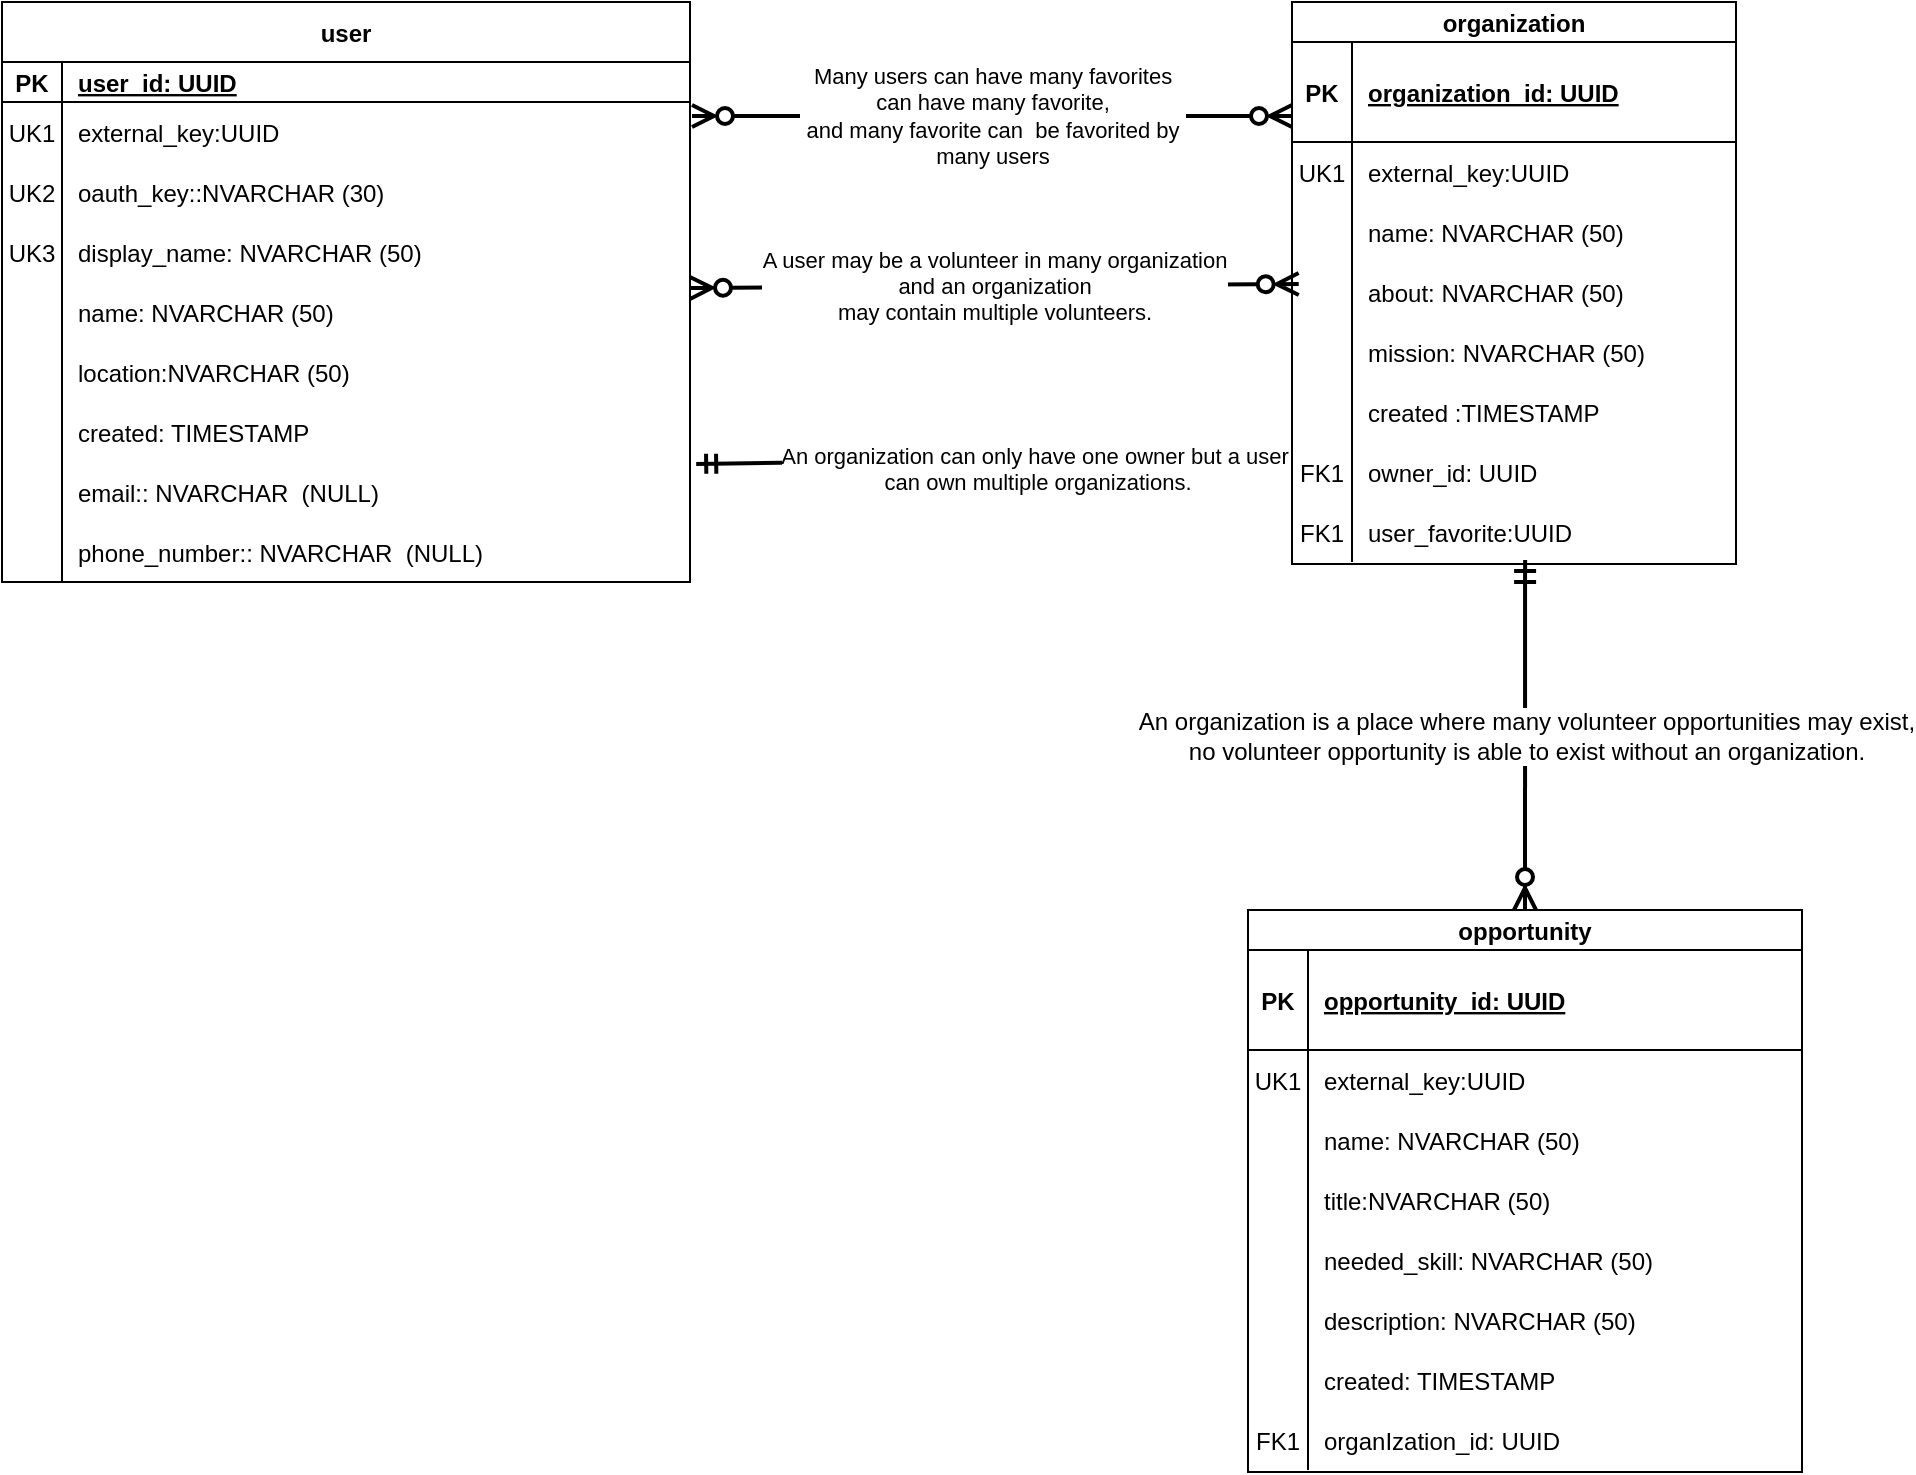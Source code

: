 <mxfile version="16.5.1" type="device"><diagram id="hdB07s7TvO5ljx2yre0G" name="Page-1"><mxGraphModel dx="1038" dy="1049" grid="0" gridSize="10" guides="1" tooltips="1" connect="1" arrows="1" fold="1" page="0" pageScale="1" pageWidth="850" pageHeight="1100" background="#ffffff" math="0" shadow="0"><root><mxCell id="0"/><mxCell id="1" parent="0"/><mxCell id="2" value="user" style="shape=table;startSize=30;container=1;collapsible=1;childLayout=tableLayout;fixedRows=1;rowLines=0;fontStyle=1;align=center;resizeLast=1;" parent="1" vertex="1"><mxGeometry x="322" y="-95" width="344" height="290" as="geometry"/></mxCell><mxCell id="3" value="" style="shape=tableRow;horizontal=0;startSize=0;swimlaneHead=0;swimlaneBody=0;fillColor=none;collapsible=0;dropTarget=0;points=[[0,0.5],[1,0.5]];portConstraint=eastwest;top=0;left=0;right=0;bottom=1;" parent="2" vertex="1"><mxGeometry y="30" width="344" height="20" as="geometry"/></mxCell><mxCell id="4" value="PK" style="shape=partialRectangle;connectable=0;fillColor=none;top=0;left=0;bottom=0;right=0;fontStyle=1;overflow=hidden;" parent="3" vertex="1"><mxGeometry width="30" height="20" as="geometry"><mxRectangle width="30" height="20" as="alternateBounds"/></mxGeometry></mxCell><mxCell id="5" value="user_id: UUID" style="shape=partialRectangle;connectable=0;fillColor=none;top=0;left=0;bottom=0;right=0;align=left;spacingLeft=6;fontStyle=5;overflow=hidden;" parent="3" vertex="1"><mxGeometry x="30" width="314" height="20" as="geometry"><mxRectangle width="314" height="20" as="alternateBounds"/></mxGeometry></mxCell><mxCell id="gmIHxXnvU75Gty6oHDQa-71" value="" style="shape=tableRow;horizontal=0;startSize=0;swimlaneHead=0;swimlaneBody=0;fillColor=none;collapsible=0;dropTarget=0;points=[[0,0.5],[1,0.5]];portConstraint=eastwest;top=0;left=0;right=0;bottom=0;" parent="2" vertex="1"><mxGeometry y="50" width="344" height="30" as="geometry"/></mxCell><mxCell id="gmIHxXnvU75Gty6oHDQa-72" value="UK1" style="shape=partialRectangle;connectable=0;fillColor=none;top=0;left=0;bottom=0;right=0;editable=1;overflow=hidden;" parent="gmIHxXnvU75Gty6oHDQa-71" vertex="1"><mxGeometry width="30" height="30" as="geometry"><mxRectangle width="30" height="30" as="alternateBounds"/></mxGeometry></mxCell><mxCell id="gmIHxXnvU75Gty6oHDQa-73" value="external_key:UUID" style="shape=partialRectangle;connectable=0;fillColor=none;top=0;left=0;bottom=0;right=0;align=left;spacingLeft=6;overflow=hidden;" parent="gmIHxXnvU75Gty6oHDQa-71" vertex="1"><mxGeometry x="30" width="314" height="30" as="geometry"><mxRectangle width="314" height="30" as="alternateBounds"/></mxGeometry></mxCell><mxCell id="6" value="" style="shape=tableRow;horizontal=0;startSize=0;swimlaneHead=0;swimlaneBody=0;fillColor=none;collapsible=0;dropTarget=0;points=[[0,0.5],[1,0.5]];portConstraint=eastwest;top=0;left=0;right=0;bottom=0;" parent="2" vertex="1"><mxGeometry y="80" width="344" height="30" as="geometry"/></mxCell><mxCell id="7" value="UK2" style="shape=partialRectangle;connectable=0;fillColor=none;top=0;left=0;bottom=0;right=0;editable=1;overflow=hidden;" parent="6" vertex="1"><mxGeometry width="30" height="30" as="geometry"><mxRectangle width="30" height="30" as="alternateBounds"/></mxGeometry></mxCell><mxCell id="8" value="oauth_key::NVARCHAR (30)" style="shape=partialRectangle;connectable=0;fillColor=none;top=0;left=0;bottom=0;right=0;align=left;spacingLeft=6;overflow=hidden;" parent="6" vertex="1"><mxGeometry x="30" width="314" height="30" as="geometry"><mxRectangle width="314" height="30" as="alternateBounds"/></mxGeometry></mxCell><mxCell id="9" value="" style="shape=tableRow;horizontal=0;startSize=0;swimlaneHead=0;swimlaneBody=0;fillColor=none;collapsible=0;dropTarget=0;points=[[0,0.5],[1,0.5]];portConstraint=eastwest;top=0;left=0;right=0;bottom=0;" parent="2" vertex="1"><mxGeometry y="110" width="344" height="30" as="geometry"/></mxCell><mxCell id="10" value="UK3" style="shape=partialRectangle;connectable=0;fillColor=none;top=0;left=0;bottom=0;right=0;editable=1;overflow=hidden;" parent="9" vertex="1"><mxGeometry width="30" height="30" as="geometry"><mxRectangle width="30" height="30" as="alternateBounds"/></mxGeometry></mxCell><mxCell id="11" value="display_name: NVARCHAR (50)" style="shape=partialRectangle;connectable=0;fillColor=none;top=0;left=0;bottom=0;right=0;align=left;spacingLeft=6;overflow=hidden;" parent="9" vertex="1"><mxGeometry x="30" width="314" height="30" as="geometry"><mxRectangle width="314" height="30" as="alternateBounds"/></mxGeometry></mxCell><mxCell id="12" value="" style="shape=tableRow;horizontal=0;startSize=0;swimlaneHead=0;swimlaneBody=0;fillColor=none;collapsible=0;dropTarget=0;points=[[0,0.5],[1,0.5]];portConstraint=eastwest;top=0;left=0;right=0;bottom=0;" parent="2" vertex="1"><mxGeometry y="140" width="344" height="30" as="geometry"/></mxCell><mxCell id="13" value="" style="shape=partialRectangle;connectable=0;fillColor=none;top=0;left=0;bottom=0;right=0;editable=1;overflow=hidden;" parent="12" vertex="1"><mxGeometry width="30" height="30" as="geometry"><mxRectangle width="30" height="30" as="alternateBounds"/></mxGeometry></mxCell><mxCell id="14" value="name: NVARCHAR (50)" style="shape=partialRectangle;connectable=0;fillColor=none;top=0;left=0;bottom=0;right=0;align=left;spacingLeft=6;overflow=hidden;" parent="12" vertex="1"><mxGeometry x="30" width="314" height="30" as="geometry"><mxRectangle width="314" height="30" as="alternateBounds"/></mxGeometry></mxCell><mxCell id="gmIHxXnvU75Gty6oHDQa-65" value="" style="shape=tableRow;horizontal=0;startSize=0;swimlaneHead=0;swimlaneBody=0;fillColor=none;collapsible=0;dropTarget=0;points=[[0,0.5],[1,0.5]];portConstraint=eastwest;top=0;left=0;right=0;bottom=0;" parent="2" vertex="1"><mxGeometry y="170" width="344" height="30" as="geometry"/></mxCell><mxCell id="gmIHxXnvU75Gty6oHDQa-66" value="" style="shape=partialRectangle;connectable=0;fillColor=none;top=0;left=0;bottom=0;right=0;editable=1;overflow=hidden;" parent="gmIHxXnvU75Gty6oHDQa-65" vertex="1"><mxGeometry width="30" height="30" as="geometry"><mxRectangle width="30" height="30" as="alternateBounds"/></mxGeometry></mxCell><mxCell id="gmIHxXnvU75Gty6oHDQa-67" value="location:NVARCHAR (50)" style="shape=partialRectangle;connectable=0;fillColor=none;top=0;left=0;bottom=0;right=0;align=left;spacingLeft=6;overflow=hidden;" parent="gmIHxXnvU75Gty6oHDQa-65" vertex="1"><mxGeometry x="30" width="314" height="30" as="geometry"><mxRectangle width="314" height="30" as="alternateBounds"/></mxGeometry></mxCell><mxCell id="gmIHxXnvU75Gty6oHDQa-68" value="" style="shape=tableRow;horizontal=0;startSize=0;swimlaneHead=0;swimlaneBody=0;fillColor=none;collapsible=0;dropTarget=0;points=[[0,0.5],[1,0.5]];portConstraint=eastwest;top=0;left=0;right=0;bottom=0;" parent="2" vertex="1"><mxGeometry y="200" width="344" height="30" as="geometry"/></mxCell><mxCell id="gmIHxXnvU75Gty6oHDQa-69" value="&#10;&#10;&lt;span style=&quot;color: rgb(0, 0, 0); font-family: helvetica; font-size: 12px; font-style: normal; font-weight: 400; letter-spacing: normal; text-align: left; text-indent: 0px; text-transform: none; word-spacing: 0px; background-color: rgb(255, 255, 255); display: inline; float: none;&quot;&gt;age: INTEGER&lt;/span&gt;&#10;&#10;" style="shape=partialRectangle;connectable=0;fillColor=none;top=0;left=0;bottom=0;right=0;editable=1;overflow=hidden;" parent="gmIHxXnvU75Gty6oHDQa-68" vertex="1"><mxGeometry width="30" height="30" as="geometry"><mxRectangle width="30" height="30" as="alternateBounds"/></mxGeometry></mxCell><mxCell id="gmIHxXnvU75Gty6oHDQa-70" value="created: TIMESTAMP" style="shape=partialRectangle;connectable=0;fillColor=none;top=0;left=0;bottom=0;right=0;align=left;spacingLeft=6;overflow=hidden;" parent="gmIHxXnvU75Gty6oHDQa-68" vertex="1"><mxGeometry x="30" width="314" height="30" as="geometry"><mxRectangle width="314" height="30" as="alternateBounds"/></mxGeometry></mxCell><mxCell id="6MMZB0u7gNRpkdKjQKAF-65" value="" style="shape=tableRow;horizontal=0;startSize=0;swimlaneHead=0;swimlaneBody=0;fillColor=none;collapsible=0;dropTarget=0;points=[[0,0.5],[1,0.5]];portConstraint=eastwest;top=0;left=0;right=0;bottom=0;" parent="2" vertex="1"><mxGeometry y="230" width="344" height="30" as="geometry"/></mxCell><mxCell id="6MMZB0u7gNRpkdKjQKAF-66" value="&#10;&#10;&lt;span style=&quot;color: rgb(0, 0, 0); font-family: helvetica; font-size: 12px; font-style: normal; font-weight: 400; letter-spacing: normal; text-align: left; text-indent: 0px; text-transform: none; word-spacing: 0px; background-color: rgb(255, 255, 255); display: inline; float: none;&quot;&gt;age: INTEGER&lt;/span&gt;&#10;&#10;" style="shape=partialRectangle;connectable=0;fillColor=none;top=0;left=0;bottom=0;right=0;editable=1;overflow=hidden;" parent="6MMZB0u7gNRpkdKjQKAF-65" vertex="1"><mxGeometry width="30" height="30" as="geometry"><mxRectangle width="30" height="30" as="alternateBounds"/></mxGeometry></mxCell><mxCell id="6MMZB0u7gNRpkdKjQKAF-67" value="email:: NVARCHAR  (NULL)" style="shape=partialRectangle;connectable=0;fillColor=none;top=0;left=0;bottom=0;right=0;align=left;spacingLeft=6;overflow=hidden;" parent="6MMZB0u7gNRpkdKjQKAF-65" vertex="1"><mxGeometry x="30" width="314" height="30" as="geometry"><mxRectangle width="314" height="30" as="alternateBounds"/></mxGeometry></mxCell><mxCell id="6MMZB0u7gNRpkdKjQKAF-68" value="" style="shape=tableRow;horizontal=0;startSize=0;swimlaneHead=0;swimlaneBody=0;fillColor=none;collapsible=0;dropTarget=0;points=[[0,0.5],[1,0.5]];portConstraint=eastwest;top=0;left=0;right=0;bottom=0;" parent="2" vertex="1"><mxGeometry y="260" width="344" height="30" as="geometry"/></mxCell><mxCell id="6MMZB0u7gNRpkdKjQKAF-69" value="&#10;&#10;&lt;span style=&quot;color: rgb(0, 0, 0); font-family: helvetica; font-size: 12px; font-style: normal; font-weight: 400; letter-spacing: normal; text-align: left; text-indent: 0px; text-transform: none; word-spacing: 0px; background-color: rgb(255, 255, 255); display: inline; float: none;&quot;&gt;age: INTEGER&lt;/span&gt;&#10;&#10;" style="shape=partialRectangle;connectable=0;fillColor=none;top=0;left=0;bottom=0;right=0;editable=1;overflow=hidden;" parent="6MMZB0u7gNRpkdKjQKAF-68" vertex="1"><mxGeometry width="30" height="30" as="geometry"><mxRectangle width="30" height="30" as="alternateBounds"/></mxGeometry></mxCell><mxCell id="6MMZB0u7gNRpkdKjQKAF-70" value="phone_number:: NVARCHAR  (NULL)" style="shape=partialRectangle;connectable=0;fillColor=none;top=0;left=0;bottom=0;right=0;align=left;spacingLeft=6;overflow=hidden;" parent="6MMZB0u7gNRpkdKjQKAF-68" vertex="1"><mxGeometry x="30" width="314" height="30" as="geometry"><mxRectangle width="314" height="30" as="alternateBounds"/></mxGeometry></mxCell><mxCell id="34" value="organization" style="shape=table;startSize=20;container=1;collapsible=1;childLayout=tableLayout;fixedRows=1;rowLines=0;fontStyle=1;align=center;resizeLast=1;" parent="1" vertex="1"><mxGeometry x="967" y="-95" width="222" height="281" as="geometry"/></mxCell><mxCell id="35" value="" style="shape=tableRow;horizontal=0;startSize=0;swimlaneHead=0;swimlaneBody=0;fillColor=none;collapsible=0;dropTarget=0;points=[[0,0.5],[1,0.5]];portConstraint=eastwest;top=0;left=0;right=0;bottom=1;" parent="34" vertex="1"><mxGeometry y="20" width="222" height="50" as="geometry"/></mxCell><mxCell id="36" value="PK" style="shape=partialRectangle;connectable=0;fillColor=none;top=0;left=0;bottom=0;right=0;fontStyle=1;overflow=hidden;" parent="35" vertex="1"><mxGeometry width="30" height="50" as="geometry"><mxRectangle width="30" height="50" as="alternateBounds"/></mxGeometry></mxCell><mxCell id="37" value="organization_id: UUID" style="shape=partialRectangle;connectable=0;fillColor=none;top=0;left=0;bottom=0;right=0;align=left;spacingLeft=6;fontStyle=5;overflow=hidden;" parent="35" vertex="1"><mxGeometry x="30" width="192" height="50" as="geometry"><mxRectangle width="192" height="50" as="alternateBounds"/></mxGeometry></mxCell><mxCell id="Z1omHSrDtVlGdPVTUK0b-65" value="" style="shape=tableRow;horizontal=0;startSize=0;swimlaneHead=0;swimlaneBody=0;fillColor=none;collapsible=0;dropTarget=0;points=[[0,0.5],[1,0.5]];portConstraint=eastwest;top=0;left=0;right=0;bottom=0;" parent="34" vertex="1"><mxGeometry y="70" width="222" height="30" as="geometry"/></mxCell><mxCell id="Z1omHSrDtVlGdPVTUK0b-66" value="UK1" style="shape=partialRectangle;connectable=0;fillColor=none;top=0;left=0;bottom=0;right=0;editable=1;overflow=hidden;" parent="Z1omHSrDtVlGdPVTUK0b-65" vertex="1"><mxGeometry width="30" height="30" as="geometry"><mxRectangle width="30" height="30" as="alternateBounds"/></mxGeometry></mxCell><mxCell id="Z1omHSrDtVlGdPVTUK0b-67" value="external_key:UUID" style="shape=partialRectangle;connectable=0;fillColor=none;top=0;left=0;bottom=0;right=0;align=left;spacingLeft=6;overflow=hidden;" parent="Z1omHSrDtVlGdPVTUK0b-65" vertex="1"><mxGeometry x="30" width="192" height="30" as="geometry"><mxRectangle width="192" height="30" as="alternateBounds"/></mxGeometry></mxCell><mxCell id="38" value="" style="shape=tableRow;horizontal=0;startSize=0;swimlaneHead=0;swimlaneBody=0;fillColor=none;collapsible=0;dropTarget=0;points=[[0,0.5],[1,0.5]];portConstraint=eastwest;top=0;left=0;right=0;bottom=0;" parent="34" vertex="1"><mxGeometry y="100" width="222" height="30" as="geometry"/></mxCell><mxCell id="39" value="" style="shape=partialRectangle;connectable=0;fillColor=none;top=0;left=0;bottom=0;right=0;editable=1;overflow=hidden;" parent="38" vertex="1"><mxGeometry width="30" height="30" as="geometry"><mxRectangle width="30" height="30" as="alternateBounds"/></mxGeometry></mxCell><mxCell id="40" value="name: NVARCHAR (50)" style="shape=partialRectangle;connectable=0;fillColor=none;top=0;left=0;bottom=0;right=0;align=left;spacingLeft=6;overflow=hidden;" parent="38" vertex="1"><mxGeometry x="30" width="192" height="30" as="geometry"><mxRectangle width="192" height="30" as="alternateBounds"/></mxGeometry></mxCell><mxCell id="44" value="" style="shape=tableRow;horizontal=0;startSize=0;swimlaneHead=0;swimlaneBody=0;fillColor=none;collapsible=0;dropTarget=0;points=[[0,0.5],[1,0.5]];portConstraint=eastwest;top=0;left=0;right=0;bottom=0;" parent="34" vertex="1"><mxGeometry y="130" width="222" height="30" as="geometry"/></mxCell><mxCell id="45" value="" style="shape=partialRectangle;connectable=0;fillColor=none;top=0;left=0;bottom=0;right=0;editable=1;overflow=hidden;" parent="44" vertex="1"><mxGeometry width="30" height="30" as="geometry"><mxRectangle width="30" height="30" as="alternateBounds"/></mxGeometry></mxCell><mxCell id="46" value="about: NVARCHAR (50)" style="shape=partialRectangle;connectable=0;fillColor=none;top=0;left=0;bottom=0;right=0;align=left;spacingLeft=6;overflow=hidden;" parent="44" vertex="1"><mxGeometry x="30" width="192" height="30" as="geometry"><mxRectangle width="192" height="30" as="alternateBounds"/></mxGeometry></mxCell><mxCell id="gmIHxXnvU75Gty6oHDQa-79" value="" style="shape=tableRow;horizontal=0;startSize=0;swimlaneHead=0;swimlaneBody=0;fillColor=none;collapsible=0;dropTarget=0;points=[[0,0.5],[1,0.5]];portConstraint=eastwest;top=0;left=0;right=0;bottom=0;" parent="34" vertex="1"><mxGeometry y="160" width="222" height="30" as="geometry"/></mxCell><mxCell id="gmIHxXnvU75Gty6oHDQa-80" value="" style="shape=partialRectangle;connectable=0;fillColor=none;top=0;left=0;bottom=0;right=0;editable=1;overflow=hidden;" parent="gmIHxXnvU75Gty6oHDQa-79" vertex="1"><mxGeometry width="30" height="30" as="geometry"><mxRectangle width="30" height="30" as="alternateBounds"/></mxGeometry></mxCell><mxCell id="gmIHxXnvU75Gty6oHDQa-81" value="mission: NVARCHAR (50)" style="shape=partialRectangle;connectable=0;fillColor=none;top=0;left=0;bottom=0;right=0;align=left;spacingLeft=6;overflow=hidden;" parent="gmIHxXnvU75Gty6oHDQa-79" vertex="1"><mxGeometry x="30" width="192" height="30" as="geometry"><mxRectangle width="192" height="30" as="alternateBounds"/></mxGeometry></mxCell><mxCell id="RrF56lw6QAFuebAsW5j3-96" value="" style="shape=tableRow;horizontal=0;startSize=0;swimlaneHead=0;swimlaneBody=0;fillColor=none;collapsible=0;dropTarget=0;points=[[0,0.5],[1,0.5]];portConstraint=eastwest;top=0;left=0;right=0;bottom=0;" parent="34" vertex="1"><mxGeometry y="190" width="222" height="30" as="geometry"/></mxCell><mxCell id="RrF56lw6QAFuebAsW5j3-97" value="" style="shape=partialRectangle;connectable=0;fillColor=none;top=0;left=0;bottom=0;right=0;editable=1;overflow=hidden;" parent="RrF56lw6QAFuebAsW5j3-96" vertex="1"><mxGeometry width="30" height="30" as="geometry"><mxRectangle width="30" height="30" as="alternateBounds"/></mxGeometry></mxCell><mxCell id="RrF56lw6QAFuebAsW5j3-98" value="created :TIMESTAMP" style="shape=partialRectangle;connectable=0;fillColor=none;top=0;left=0;bottom=0;right=0;align=left;spacingLeft=6;overflow=hidden;" parent="RrF56lw6QAFuebAsW5j3-96" vertex="1"><mxGeometry x="30" width="192" height="30" as="geometry"><mxRectangle width="192" height="30" as="alternateBounds"/></mxGeometry></mxCell><mxCell id="41" value="" style="shape=tableRow;horizontal=0;startSize=0;swimlaneHead=0;swimlaneBody=0;fillColor=none;collapsible=0;dropTarget=0;points=[[0,0.5],[1,0.5]];portConstraint=eastwest;top=0;left=0;right=0;bottom=0;" parent="34" vertex="1"><mxGeometry y="220" width="222" height="30" as="geometry"/></mxCell><mxCell id="42" value="FK1" style="shape=partialRectangle;connectable=0;fillColor=none;top=0;left=0;bottom=0;right=0;editable=1;overflow=hidden;" parent="41" vertex="1"><mxGeometry width="30" height="30" as="geometry"><mxRectangle width="30" height="30" as="alternateBounds"/></mxGeometry></mxCell><mxCell id="43" value="owner_id: UUID" style="shape=partialRectangle;connectable=0;fillColor=none;top=0;left=0;bottom=0;right=0;align=left;spacingLeft=6;overflow=hidden;" parent="41" vertex="1"><mxGeometry x="30" width="192" height="30" as="geometry"><mxRectangle width="192" height="30" as="alternateBounds"/></mxGeometry></mxCell><mxCell id="ThZ1uhbTz8_yLj0xcSl6-68" value="" style="shape=tableRow;horizontal=0;startSize=0;swimlaneHead=0;swimlaneBody=0;fillColor=none;collapsible=0;dropTarget=0;points=[[0,0.5],[1,0.5]];portConstraint=eastwest;top=0;left=0;right=0;bottom=0;" parent="34" vertex="1"><mxGeometry y="250" width="222" height="30" as="geometry"/></mxCell><mxCell id="ThZ1uhbTz8_yLj0xcSl6-69" value="FK1" style="shape=partialRectangle;connectable=0;fillColor=none;top=0;left=0;bottom=0;right=0;editable=1;overflow=hidden;" parent="ThZ1uhbTz8_yLj0xcSl6-68" vertex="1"><mxGeometry width="30" height="30" as="geometry"><mxRectangle width="30" height="30" as="alternateBounds"/></mxGeometry></mxCell><mxCell id="ThZ1uhbTz8_yLj0xcSl6-70" value="user_favorite:UUID" style="shape=partialRectangle;connectable=0;fillColor=none;top=0;left=0;bottom=0;right=0;align=left;spacingLeft=6;overflow=hidden;" parent="ThZ1uhbTz8_yLj0xcSl6-68" vertex="1"><mxGeometry x="30" width="192" height="30" as="geometry"><mxRectangle width="192" height="30" as="alternateBounds"/></mxGeometry></mxCell><mxCell id="RrF56lw6QAFuebAsW5j3-65" value="Many users can have many favorites&lt;br&gt;can have many favorite,&lt;br&gt;&amp;nbsp;and many favorite can&amp;nbsp; be favorited by&amp;nbsp;&lt;br&gt;many users" style="endArrow=ERzeroToMany;html=1;rounded=0;startArrow=ERzeroToMany;startFill=0;endFill=0;strokeWidth=2;endSize=8;startSize=8;entryX=0;entryY=0.467;entryDx=0;entryDy=0;entryPerimeter=0;" parent="1" edge="1"><mxGeometry relative="1" as="geometry"><mxPoint x="667" y="-38" as="sourcePoint"/><mxPoint x="967" y="-37.99" as="targetPoint"/></mxGeometry></mxCell><mxCell id="RrF56lw6QAFuebAsW5j3-67" value="opportunity" style="shape=table;startSize=20;container=1;collapsible=1;childLayout=tableLayout;fixedRows=1;rowLines=0;fontStyle=1;align=center;resizeLast=1;" parent="1" vertex="1"><mxGeometry x="945" y="359" width="277" height="281" as="geometry"/></mxCell><mxCell id="RrF56lw6QAFuebAsW5j3-68" value="" style="shape=tableRow;horizontal=0;startSize=0;swimlaneHead=0;swimlaneBody=0;fillColor=none;collapsible=0;dropTarget=0;points=[[0,0.5],[1,0.5]];portConstraint=eastwest;top=0;left=0;right=0;bottom=1;" parent="RrF56lw6QAFuebAsW5j3-67" vertex="1"><mxGeometry y="20" width="277" height="50" as="geometry"/></mxCell><mxCell id="RrF56lw6QAFuebAsW5j3-69" value="PK" style="shape=partialRectangle;connectable=0;fillColor=none;top=0;left=0;bottom=0;right=0;fontStyle=1;overflow=hidden;" parent="RrF56lw6QAFuebAsW5j3-68" vertex="1"><mxGeometry width="30" height="50" as="geometry"><mxRectangle width="30" height="50" as="alternateBounds"/></mxGeometry></mxCell><mxCell id="RrF56lw6QAFuebAsW5j3-70" value="opportunity_id: UUID" style="shape=partialRectangle;connectable=0;fillColor=none;top=0;left=0;bottom=0;right=0;align=left;spacingLeft=6;fontStyle=5;overflow=hidden;" parent="RrF56lw6QAFuebAsW5j3-68" vertex="1"><mxGeometry x="30" width="247" height="50" as="geometry"><mxRectangle width="247" height="50" as="alternateBounds"/></mxGeometry></mxCell><mxCell id="Z1omHSrDtVlGdPVTUK0b-68" value="" style="shape=tableRow;horizontal=0;startSize=0;swimlaneHead=0;swimlaneBody=0;fillColor=none;collapsible=0;dropTarget=0;points=[[0,0.5],[1,0.5]];portConstraint=eastwest;top=0;left=0;right=0;bottom=0;" parent="RrF56lw6QAFuebAsW5j3-67" vertex="1"><mxGeometry y="70" width="277" height="30" as="geometry"/></mxCell><mxCell id="Z1omHSrDtVlGdPVTUK0b-69" value="UK1" style="shape=partialRectangle;connectable=0;fillColor=none;top=0;left=0;bottom=0;right=0;editable=1;overflow=hidden;" parent="Z1omHSrDtVlGdPVTUK0b-68" vertex="1"><mxGeometry width="30" height="30" as="geometry"><mxRectangle width="30" height="30" as="alternateBounds"/></mxGeometry></mxCell><mxCell id="Z1omHSrDtVlGdPVTUK0b-70" value="external_key:UUID" style="shape=partialRectangle;connectable=0;fillColor=none;top=0;left=0;bottom=0;right=0;align=left;spacingLeft=6;overflow=hidden;" parent="Z1omHSrDtVlGdPVTUK0b-68" vertex="1"><mxGeometry x="30" width="247" height="30" as="geometry"><mxRectangle width="247" height="30" as="alternateBounds"/></mxGeometry></mxCell><mxCell id="RrF56lw6QAFuebAsW5j3-71" value="" style="shape=tableRow;horizontal=0;startSize=0;swimlaneHead=0;swimlaneBody=0;fillColor=none;collapsible=0;dropTarget=0;points=[[0,0.5],[1,0.5]];portConstraint=eastwest;top=0;left=0;right=0;bottom=0;" parent="RrF56lw6QAFuebAsW5j3-67" vertex="1"><mxGeometry y="100" width="277" height="30" as="geometry"/></mxCell><mxCell id="RrF56lw6QAFuebAsW5j3-72" value="" style="shape=partialRectangle;connectable=0;fillColor=none;top=0;left=0;bottom=0;right=0;editable=1;overflow=hidden;" parent="RrF56lw6QAFuebAsW5j3-71" vertex="1"><mxGeometry width="30" height="30" as="geometry"><mxRectangle width="30" height="30" as="alternateBounds"/></mxGeometry></mxCell><mxCell id="RrF56lw6QAFuebAsW5j3-73" value="name: NVARCHAR (50)" style="shape=partialRectangle;connectable=0;fillColor=none;top=0;left=0;bottom=0;right=0;align=left;spacingLeft=6;overflow=hidden;" parent="RrF56lw6QAFuebAsW5j3-71" vertex="1"><mxGeometry x="30" width="247" height="30" as="geometry"><mxRectangle width="247" height="30" as="alternateBounds"/></mxGeometry></mxCell><mxCell id="RrF56lw6QAFuebAsW5j3-77" value="" style="shape=tableRow;horizontal=0;startSize=0;swimlaneHead=0;swimlaneBody=0;fillColor=none;collapsible=0;dropTarget=0;points=[[0,0.5],[1,0.5]];portConstraint=eastwest;top=0;left=0;right=0;bottom=0;" parent="RrF56lw6QAFuebAsW5j3-67" vertex="1"><mxGeometry y="130" width="277" height="30" as="geometry"/></mxCell><mxCell id="RrF56lw6QAFuebAsW5j3-78" value="" style="shape=partialRectangle;connectable=0;fillColor=none;top=0;left=0;bottom=0;right=0;editable=1;overflow=hidden;" parent="RrF56lw6QAFuebAsW5j3-77" vertex="1"><mxGeometry width="30" height="30" as="geometry"><mxRectangle width="30" height="30" as="alternateBounds"/></mxGeometry></mxCell><mxCell id="RrF56lw6QAFuebAsW5j3-79" value="title:NVARCHAR (50)" style="shape=partialRectangle;connectable=0;fillColor=none;top=0;left=0;bottom=0;right=0;align=left;spacingLeft=6;overflow=hidden;" parent="RrF56lw6QAFuebAsW5j3-77" vertex="1"><mxGeometry x="30" width="247" height="30" as="geometry"><mxRectangle width="247" height="30" as="alternateBounds"/></mxGeometry></mxCell><mxCell id="RrF56lw6QAFuebAsW5j3-80" value="" style="shape=tableRow;horizontal=0;startSize=0;swimlaneHead=0;swimlaneBody=0;fillColor=none;collapsible=0;dropTarget=0;points=[[0,0.5],[1,0.5]];portConstraint=eastwest;top=0;left=0;right=0;bottom=0;" parent="RrF56lw6QAFuebAsW5j3-67" vertex="1"><mxGeometry y="160" width="277" height="30" as="geometry"/></mxCell><mxCell id="RrF56lw6QAFuebAsW5j3-81" value="" style="shape=partialRectangle;connectable=0;fillColor=none;top=0;left=0;bottom=0;right=0;editable=1;overflow=hidden;" parent="RrF56lw6QAFuebAsW5j3-80" vertex="1"><mxGeometry width="30" height="30" as="geometry"><mxRectangle width="30" height="30" as="alternateBounds"/></mxGeometry></mxCell><mxCell id="RrF56lw6QAFuebAsW5j3-82" value="needed_skill: NVARCHAR (50)" style="shape=partialRectangle;connectable=0;fillColor=none;top=0;left=0;bottom=0;right=0;align=left;spacingLeft=6;overflow=hidden;" parent="RrF56lw6QAFuebAsW5j3-80" vertex="1"><mxGeometry x="30" width="247" height="30" as="geometry"><mxRectangle width="247" height="30" as="alternateBounds"/></mxGeometry></mxCell><mxCell id="RrF56lw6QAFuebAsW5j3-83" value="" style="shape=tableRow;horizontal=0;startSize=0;swimlaneHead=0;swimlaneBody=0;fillColor=none;collapsible=0;dropTarget=0;points=[[0,0.5],[1,0.5]];portConstraint=eastwest;top=0;left=0;right=0;bottom=0;" parent="RrF56lw6QAFuebAsW5j3-67" vertex="1"><mxGeometry y="190" width="277" height="30" as="geometry"/></mxCell><mxCell id="RrF56lw6QAFuebAsW5j3-84" value="" style="shape=partialRectangle;connectable=0;fillColor=none;top=0;left=0;bottom=0;right=0;editable=1;overflow=hidden;" parent="RrF56lw6QAFuebAsW5j3-83" vertex="1"><mxGeometry width="30" height="30" as="geometry"><mxRectangle width="30" height="30" as="alternateBounds"/></mxGeometry></mxCell><mxCell id="RrF56lw6QAFuebAsW5j3-85" value="description: NVARCHAR (50)" style="shape=partialRectangle;connectable=0;fillColor=none;top=0;left=0;bottom=0;right=0;align=left;spacingLeft=6;overflow=hidden;" parent="RrF56lw6QAFuebAsW5j3-83" vertex="1"><mxGeometry x="30" width="247" height="30" as="geometry"><mxRectangle width="247" height="30" as="alternateBounds"/></mxGeometry></mxCell><mxCell id="RrF56lw6QAFuebAsW5j3-86" value="" style="shape=tableRow;horizontal=0;startSize=0;swimlaneHead=0;swimlaneBody=0;fillColor=none;collapsible=0;dropTarget=0;points=[[0,0.5],[1,0.5]];portConstraint=eastwest;top=0;left=0;right=0;bottom=0;" parent="RrF56lw6QAFuebAsW5j3-67" vertex="1"><mxGeometry y="220" width="277" height="30" as="geometry"/></mxCell><mxCell id="RrF56lw6QAFuebAsW5j3-87" value="" style="shape=partialRectangle;connectable=0;fillColor=none;top=0;left=0;bottom=0;right=0;editable=1;overflow=hidden;" parent="RrF56lw6QAFuebAsW5j3-86" vertex="1"><mxGeometry width="30" height="30" as="geometry"><mxRectangle width="30" height="30" as="alternateBounds"/></mxGeometry></mxCell><mxCell id="RrF56lw6QAFuebAsW5j3-88" value="created: TIMESTAMP" style="shape=partialRectangle;connectable=0;fillColor=none;top=0;left=0;bottom=0;right=0;align=left;spacingLeft=6;overflow=hidden;" parent="RrF56lw6QAFuebAsW5j3-86" vertex="1"><mxGeometry x="30" width="247" height="30" as="geometry"><mxRectangle width="247" height="30" as="alternateBounds"/></mxGeometry></mxCell><mxCell id="RrF56lw6QAFuebAsW5j3-89" value="" style="shape=tableRow;horizontal=0;startSize=0;swimlaneHead=0;swimlaneBody=0;fillColor=none;collapsible=0;dropTarget=0;points=[[0,0.5],[1,0.5]];portConstraint=eastwest;top=0;left=0;right=0;bottom=0;" parent="RrF56lw6QAFuebAsW5j3-67" vertex="1"><mxGeometry y="250" width="277" height="30" as="geometry"/></mxCell><mxCell id="RrF56lw6QAFuebAsW5j3-90" value="FK1" style="shape=partialRectangle;connectable=0;fillColor=none;top=0;left=0;bottom=0;right=0;editable=1;overflow=hidden;" parent="RrF56lw6QAFuebAsW5j3-89" vertex="1"><mxGeometry width="30" height="30" as="geometry"><mxRectangle width="30" height="30" as="alternateBounds"/></mxGeometry></mxCell><mxCell id="RrF56lw6QAFuebAsW5j3-91" value="organIzation_id: UUID" style="shape=partialRectangle;connectable=0;fillColor=none;top=0;left=0;bottom=0;right=0;align=left;spacingLeft=6;overflow=hidden;" parent="RrF56lw6QAFuebAsW5j3-89" vertex="1"><mxGeometry x="30" width="247" height="30" as="geometry"><mxRectangle width="247" height="30" as="alternateBounds"/></mxGeometry></mxCell><mxCell id="RrF56lw6QAFuebAsW5j3-92" value="An organization is a place where many volunteer opportunities may exist, &lt;br&gt;no volunteer opportunity is able to exist without an organization." style="fontSize=12;html=1;endArrow=ERzeroToMany;startArrow=ERmandOne;rounded=0;startSize=8;endSize=8;strokeWidth=2;entryX=0.5;entryY=0;entryDx=0;entryDy=0;exitX=0.525;exitY=0.967;exitDx=0;exitDy=0;exitPerimeter=0;" parent="1" source="ThZ1uhbTz8_yLj0xcSl6-68" target="RrF56lw6QAFuebAsW5j3-67" edge="1"><mxGeometry width="100" height="100" relative="1" as="geometry"><mxPoint x="1084" y="222" as="sourcePoint"/><mxPoint x="1089" y="307" as="targetPoint"/></mxGeometry></mxCell><mxCell id="THFgkGJGBxjbZvPYAZi9-74" value="&lt;br&gt;An organization can only have one&amp;nbsp;owner but a user&lt;br&gt;&amp;nbsp;can own multiple organizations." style="endArrow=ERzeroToMany;html=1;rounded=0;startArrow=ERmandOne;startFill=0;endFill=0;strokeWidth=2;endSize=8;startSize=7;entryX=-0.03;entryY=0.233;entryDx=0;entryDy=0;entryPerimeter=0;exitX=1.009;exitY=0.033;exitDx=0;exitDy=0;exitPerimeter=0;" parent="1" source="6MMZB0u7gNRpkdKjQKAF-65" target="41" edge="1"><mxGeometry x="0.16" y="2" relative="1" as="geometry"><mxPoint x="677" y="89" as="sourcePoint"/><mxPoint x="977" y="89.01" as="targetPoint"/><mxPoint as="offset"/></mxGeometry></mxCell><mxCell id="THFgkGJGBxjbZvPYAZi9-75" value="A user may be a volunteer in many organization&lt;br&gt;and an organization &lt;br&gt;may contain multiple volunteers." style="endArrow=ERzeroToMany;html=1;rounded=0;startArrow=ERzeroToMany;startFill=0;endFill=0;strokeWidth=2;endSize=8;startSize=8;entryX=-0.03;entryY=0.233;entryDx=0;entryDy=0;entryPerimeter=0;exitX=1;exitY=0.5;exitDx=0;exitDy=0;" parent="1" edge="1"><mxGeometry relative="1" as="geometry"><mxPoint x="666" y="48" as="sourcePoint"/><mxPoint x="970.34" y="45.99" as="targetPoint"/></mxGeometry></mxCell></root></mxGraphModel></diagram></mxfile>